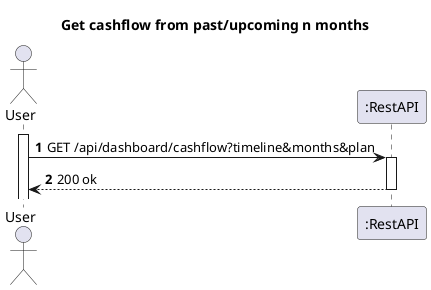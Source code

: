 @startuml
'https://plantuml.com/sequence-diagram

title  Get cashflow from past/upcoming n months

autoactivate on
autonumber

actor "User" as User
participant ":RestAPI" as System

activate User

User -> System: GET /api/dashboard/cashflow?timeline&months&plan
System --> User: 200 ok
@enduml
